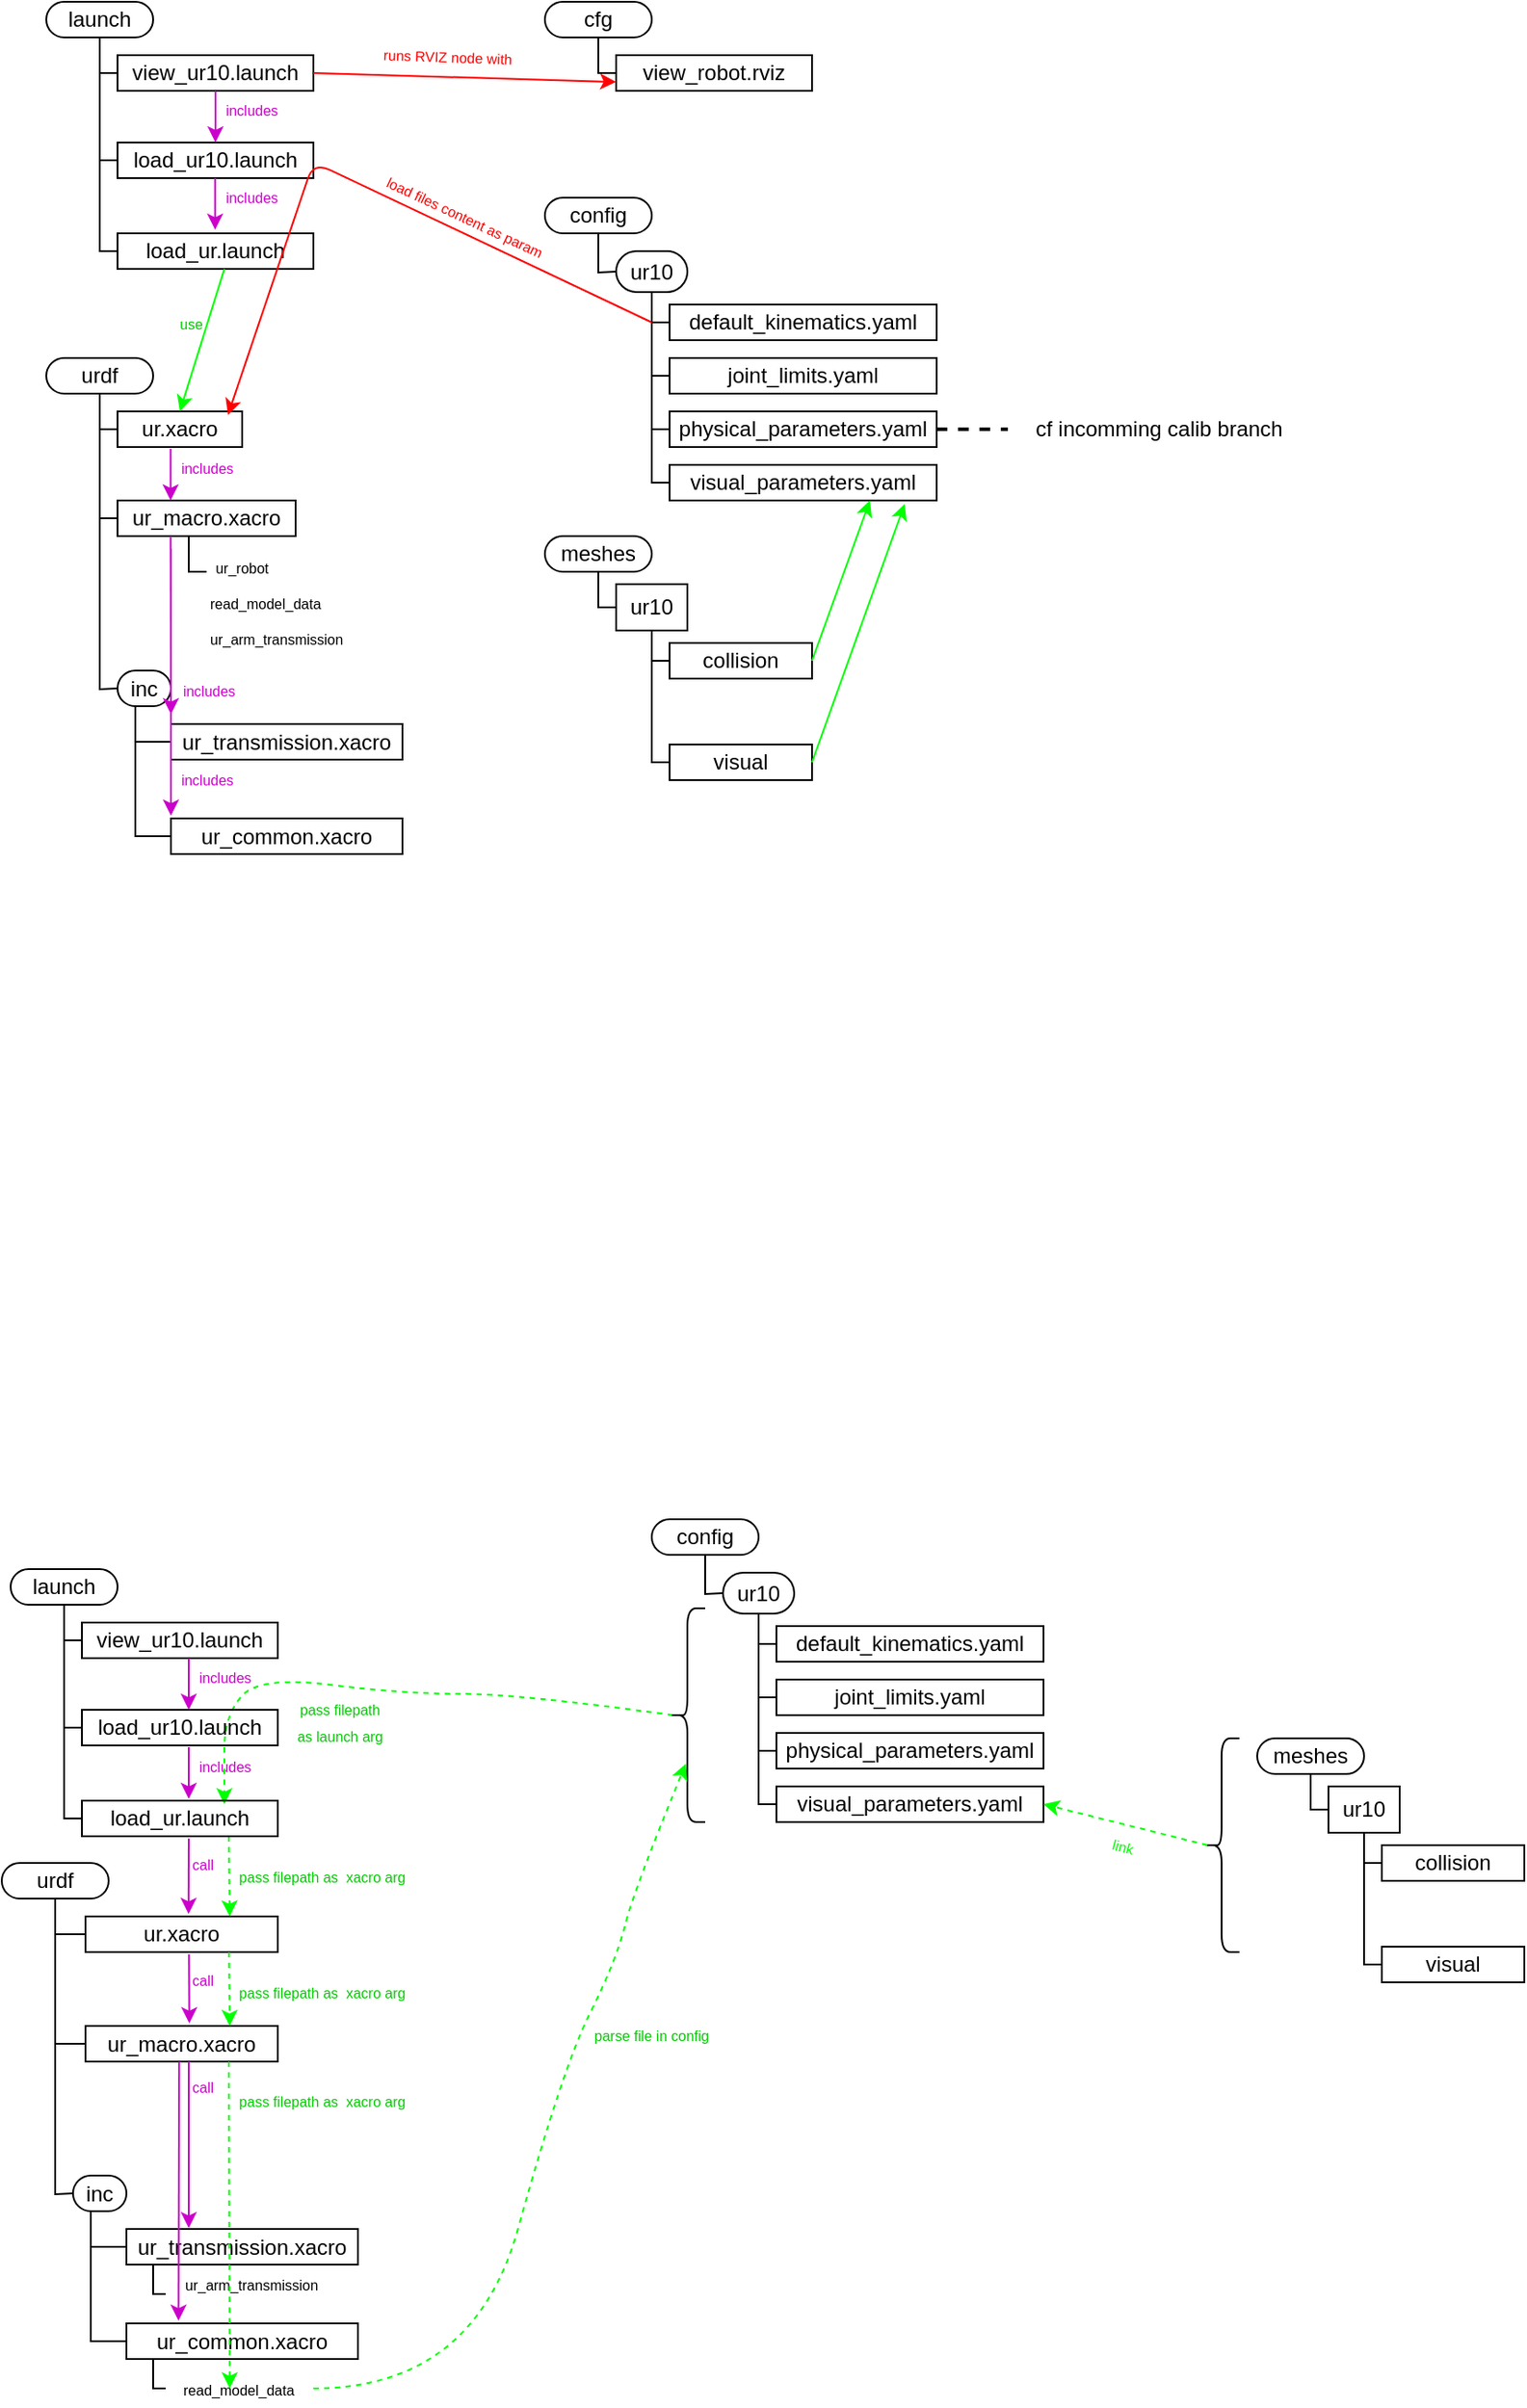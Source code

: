 <mxfile version="15.3.4" type="device"><diagram id="Rj4C_hhaCouUIhUVKbqt" name="Page-1"><mxGraphModel dx="1221" dy="676" grid="1" gridSize="10" guides="1" tooltips="1" connect="1" arrows="1" fold="1" page="1" pageScale="1" pageWidth="2339" pageHeight="3300" math="0" shadow="0"><root><mxCell id="0"/><mxCell id="1" parent="0"/><mxCell id="0vNUfeJFp_AYWHQ3usku-1" value="launch" style="rounded=1;whiteSpace=wrap;html=1;hachureGap=4;pointerEvents=0;shadow=0;arcSize=50;" vertex="1" parent="1"><mxGeometry x="60" y="100" width="60" height="20" as="geometry"/></mxCell><mxCell id="0vNUfeJFp_AYWHQ3usku-6" value="" style="endArrow=none;html=1;startSize=14;endSize=14;sourcePerimeterSpacing=8;targetPerimeterSpacing=8;exitX=0.5;exitY=1;exitDx=0;exitDy=0;entryX=0;entryY=0.5;entryDx=0;entryDy=0;rounded=0;endFill=0;" edge="1" parent="1" source="0vNUfeJFp_AYWHQ3usku-1" target="0vNUfeJFp_AYWHQ3usku-20"><mxGeometry relative="1" as="geometry"><mxPoint x="460" y="300" as="sourcePoint"/><mxPoint x="110" y="162" as="targetPoint"/><Array as="points"><mxPoint x="90" y="140"/></Array></mxGeometry></mxCell><mxCell id="0vNUfeJFp_AYWHQ3usku-12" value="urdf" style="rounded=1;whiteSpace=wrap;html=1;hachureGap=4;pointerEvents=0;arcSize=50;" vertex="1" parent="1"><mxGeometry x="60" y="300" width="60" height="20" as="geometry"/></mxCell><mxCell id="0vNUfeJFp_AYWHQ3usku-13" value="cfg" style="rounded=1;whiteSpace=wrap;html=1;hachureGap=4;pointerEvents=0;arcSize=50;" vertex="1" parent="1"><mxGeometry x="340" y="100" width="60" height="20" as="geometry"/></mxCell><mxCell id="0vNUfeJFp_AYWHQ3usku-14" value="" style="endArrow=none;html=1;startSize=14;endSize=14;sourcePerimeterSpacing=8;targetPerimeterSpacing=8;entryX=0;entryY=0.5;entryDx=0;entryDy=0;rounded=0;exitX=0.5;exitY=1;exitDx=0;exitDy=0;endFill=0;" edge="1" parent="1" source="0vNUfeJFp_AYWHQ3usku-13" target="0vNUfeJFp_AYWHQ3usku-25"><mxGeometry relative="1" as="geometry"><mxPoint x="370" y="150" as="sourcePoint"/><mxPoint x="400" y="185" as="targetPoint"/><Array as="points"><mxPoint x="370" y="140"/></Array></mxGeometry></mxCell><mxCell id="0vNUfeJFp_AYWHQ3usku-17" value="config" style="rounded=1;whiteSpace=wrap;html=1;hachureGap=4;pointerEvents=0;arcSize=50;" vertex="1" parent="1"><mxGeometry x="340" y="210" width="60" height="20" as="geometry"/></mxCell><mxCell id="0vNUfeJFp_AYWHQ3usku-20" value="&lt;div align=&quot;left&quot;&gt;view_ur10.launch&lt;/div&gt;" style="rounded=0;whiteSpace=wrap;html=1;hachureGap=4;pointerEvents=0;fillColor=none;" vertex="1" parent="1"><mxGeometry x="100" y="130" width="110" height="20" as="geometry"/></mxCell><mxCell id="0vNUfeJFp_AYWHQ3usku-21" value="&lt;div align=&quot;left&quot;&gt;load_ur10.launch&lt;/div&gt;" style="rounded=0;whiteSpace=wrap;html=1;hachureGap=4;pointerEvents=0;fillColor=none;" vertex="1" parent="1"><mxGeometry x="100" y="179" width="110" height="20" as="geometry"/></mxCell><mxCell id="0vNUfeJFp_AYWHQ3usku-22" value="&lt;div align=&quot;left&quot;&gt;load_ur.launch&lt;/div&gt;" style="rounded=0;whiteSpace=wrap;html=1;hachureGap=4;pointerEvents=0;fillColor=none;" vertex="1" parent="1"><mxGeometry x="100" y="230" width="110" height="20" as="geometry"/></mxCell><mxCell id="0vNUfeJFp_AYWHQ3usku-23" value="" style="endArrow=none;html=1;startSize=14;endSize=14;sourcePerimeterSpacing=8;targetPerimeterSpacing=8;entryX=0;entryY=0.5;entryDx=0;entryDy=0;rounded=0;endFill=0;" edge="1" parent="1" target="0vNUfeJFp_AYWHQ3usku-21"><mxGeometry relative="1" as="geometry"><mxPoint x="90" y="120" as="sourcePoint"/><mxPoint x="110" y="150" as="targetPoint"/><Array as="points"><mxPoint x="90" y="189"/></Array></mxGeometry></mxCell><mxCell id="0vNUfeJFp_AYWHQ3usku-24" value="" style="endArrow=none;html=1;startSize=14;endSize=14;sourcePerimeterSpacing=8;targetPerimeterSpacing=8;entryX=0;entryY=0.5;entryDx=0;entryDy=0;rounded=0;endFill=0;exitX=0.5;exitY=1;exitDx=0;exitDy=0;" edge="1" parent="1" source="0vNUfeJFp_AYWHQ3usku-1" target="0vNUfeJFp_AYWHQ3usku-22"><mxGeometry relative="1" as="geometry"><mxPoint x="100" y="130" as="sourcePoint"/><mxPoint x="110" y="180" as="targetPoint"/><Array as="points"><mxPoint x="90" y="240"/></Array></mxGeometry></mxCell><mxCell id="0vNUfeJFp_AYWHQ3usku-25" value="view_robot.rviz" style="rounded=0;whiteSpace=wrap;html=1;hachureGap=4;pointerEvents=0;fillColor=none;" vertex="1" parent="1"><mxGeometry x="380" y="130" width="110" height="20" as="geometry"/></mxCell><mxCell id="0vNUfeJFp_AYWHQ3usku-28" value="" style="endArrow=none;html=1;startSize=14;endSize=14;sourcePerimeterSpacing=8;targetPerimeterSpacing=8;entryX=0;entryY=0.5;entryDx=0;entryDy=0;rounded=0;exitX=0.5;exitY=1;exitDx=0;exitDy=0;endFill=0;" edge="1" parent="1" target="0vNUfeJFp_AYWHQ3usku-29"><mxGeometry relative="1" as="geometry"><mxPoint x="370" y="230" as="sourcePoint"/><mxPoint x="400" y="295" as="targetPoint"/><Array as="points"><mxPoint x="370" y="252"/></Array></mxGeometry></mxCell><mxCell id="0vNUfeJFp_AYWHQ3usku-29" value="ur10" style="rounded=1;whiteSpace=wrap;html=1;hachureGap=4;pointerEvents=0;fillColor=none;arcSize=50;" vertex="1" parent="1"><mxGeometry x="380" y="240" width="40" height="23" as="geometry"/></mxCell><mxCell id="0vNUfeJFp_AYWHQ3usku-31" value="" style="endArrow=none;html=1;startSize=14;endSize=14;sourcePerimeterSpacing=8;targetPerimeterSpacing=8;rounded=0;endFill=0;exitX=0.5;exitY=1;exitDx=0;exitDy=0;entryX=0;entryY=0.5;entryDx=0;entryDy=0;" edge="1" parent="1" source="0vNUfeJFp_AYWHQ3usku-29" target="0vNUfeJFp_AYWHQ3usku-35"><mxGeometry relative="1" as="geometry"><mxPoint x="400" y="260" as="sourcePoint"/><mxPoint x="390" y="370" as="targetPoint"/><Array as="points"><mxPoint x="400" y="340"/></Array></mxGeometry></mxCell><mxCell id="0vNUfeJFp_AYWHQ3usku-32" value="" style="endArrow=none;html=1;startSize=14;endSize=14;sourcePerimeterSpacing=8;targetPerimeterSpacing=8;rounded=0;endFill=0;exitX=0.5;exitY=1;exitDx=0;exitDy=0;entryX=0;entryY=0.5;entryDx=0;entryDy=0;" edge="1" parent="1" source="0vNUfeJFp_AYWHQ3usku-29" target="0vNUfeJFp_AYWHQ3usku-33"><mxGeometry relative="1" as="geometry"><mxPoint x="410" y="274.0" as="sourcePoint"/><mxPoint x="410" y="290" as="targetPoint"/><Array as="points"><mxPoint x="400" y="280"/></Array></mxGeometry></mxCell><mxCell id="0vNUfeJFp_AYWHQ3usku-33" value="default_kinematics.yaml" style="rounded=0;whiteSpace=wrap;html=1;hachureGap=4;pointerEvents=0;fillColor=none;" vertex="1" parent="1"><mxGeometry x="410" y="270" width="150" height="20" as="geometry"/></mxCell><mxCell id="0vNUfeJFp_AYWHQ3usku-34" value="joint_limits.yaml" style="rounded=0;whiteSpace=wrap;html=1;hachureGap=4;pointerEvents=0;fillColor=none;" vertex="1" parent="1"><mxGeometry x="410" y="300" width="150" height="20" as="geometry"/></mxCell><mxCell id="0vNUfeJFp_AYWHQ3usku-35" value="physical_parameters.yaml" style="rounded=0;whiteSpace=wrap;html=1;hachureGap=4;pointerEvents=0;fillColor=none;" vertex="1" parent="1"><mxGeometry x="410" y="330" width="150" height="20" as="geometry"/></mxCell><mxCell id="0vNUfeJFp_AYWHQ3usku-36" value="visual_parameters.yaml" style="rounded=0;whiteSpace=wrap;html=1;hachureGap=4;pointerEvents=0;fillColor=none;" vertex="1" parent="1"><mxGeometry x="410" y="360" width="150" height="20" as="geometry"/></mxCell><mxCell id="0vNUfeJFp_AYWHQ3usku-37" value="" style="endArrow=none;html=1;startSize=14;endSize=14;sourcePerimeterSpacing=8;targetPerimeterSpacing=8;entryX=0;entryY=0.5;entryDx=0;entryDy=0;rounded=0;endFill=0;" edge="1" parent="1" target="0vNUfeJFp_AYWHQ3usku-34"><mxGeometry relative="1" as="geometry"><mxPoint x="400" y="270" as="sourcePoint"/><mxPoint x="420" y="360.0" as="targetPoint"/><Array as="points"><mxPoint x="400" y="310"/></Array></mxGeometry></mxCell><mxCell id="0vNUfeJFp_AYWHQ3usku-39" value="" style="endArrow=none;html=1;startSize=14;endSize=14;sourcePerimeterSpacing=8;targetPerimeterSpacing=8;rounded=0;endFill=0;entryX=0;entryY=0.5;entryDx=0;entryDy=0;" edge="1" parent="1" target="0vNUfeJFp_AYWHQ3usku-36"><mxGeometry relative="1" as="geometry"><mxPoint x="400" y="270" as="sourcePoint"/><mxPoint x="620" y="420" as="targetPoint"/><Array as="points"><mxPoint x="400" y="370"/></Array></mxGeometry></mxCell><mxCell id="0vNUfeJFp_AYWHQ3usku-40" value="meshes" style="rounded=1;whiteSpace=wrap;html=1;hachureGap=4;pointerEvents=0;arcSize=50;" vertex="1" parent="1"><mxGeometry x="340" y="400" width="60" height="20" as="geometry"/></mxCell><mxCell id="0vNUfeJFp_AYWHQ3usku-47" value="" style="endArrow=none;html=1;startSize=14;endSize=14;sourcePerimeterSpacing=8;targetPerimeterSpacing=8;entryX=0;entryY=0.5;entryDx=0;entryDy=0;rounded=0;endFill=0;" edge="1" parent="1" target="0vNUfeJFp_AYWHQ3usku-48"><mxGeometry relative="1" as="geometry"><mxPoint x="370" y="420" as="sourcePoint"/><mxPoint x="400" y="485" as="targetPoint"/><Array as="points"><mxPoint x="370" y="440"/></Array></mxGeometry></mxCell><mxCell id="0vNUfeJFp_AYWHQ3usku-48" value="ur10" style="rounded=0;whiteSpace=wrap;html=1;hachureGap=4;pointerEvents=0;fillColor=none;" vertex="1" parent="1"><mxGeometry x="380" y="427" width="40" height="26" as="geometry"/></mxCell><mxCell id="0vNUfeJFp_AYWHQ3usku-49" value="" style="endArrow=none;html=1;startSize=14;endSize=14;sourcePerimeterSpacing=8;targetPerimeterSpacing=8;rounded=0;endFill=0;exitX=0.5;exitY=1;exitDx=0;exitDy=0;entryX=0;entryY=0.5;entryDx=0;entryDy=0;" edge="1" parent="1" target="0vNUfeJFp_AYWHQ3usku-50"><mxGeometry relative="1" as="geometry"><mxPoint x="400" y="453" as="sourcePoint"/><mxPoint x="410" y="480" as="targetPoint"/><Array as="points"><mxPoint x="400" y="470"/></Array></mxGeometry></mxCell><mxCell id="0vNUfeJFp_AYWHQ3usku-50" value="collision" style="rounded=0;whiteSpace=wrap;html=1;hachureGap=4;pointerEvents=0;fillColor=none;" vertex="1" parent="1"><mxGeometry x="410" y="460" width="80" height="20" as="geometry"/></mxCell><mxCell id="0vNUfeJFp_AYWHQ3usku-51" value="" style="endArrow=none;html=1;startSize=14;endSize=14;sourcePerimeterSpacing=8;targetPerimeterSpacing=8;rounded=0;endFill=0;exitX=0.5;exitY=1;exitDx=0;exitDy=0;entryX=0;entryY=0.5;entryDx=0;entryDy=0;" edge="1" parent="1" target="0vNUfeJFp_AYWHQ3usku-52" source="0vNUfeJFp_AYWHQ3usku-48"><mxGeometry relative="1" as="geometry"><mxPoint x="400" y="510" as="sourcePoint"/><mxPoint x="410" y="537" as="targetPoint"/><Array as="points"><mxPoint x="400" y="527"/></Array></mxGeometry></mxCell><mxCell id="0vNUfeJFp_AYWHQ3usku-52" value="visual" style="rounded=0;whiteSpace=wrap;html=1;hachureGap=4;pointerEvents=0;fillColor=none;" vertex="1" parent="1"><mxGeometry x="410" y="517" width="80" height="20" as="geometry"/></mxCell><mxCell id="0vNUfeJFp_AYWHQ3usku-54" value="" style="endArrow=none;html=1;startSize=14;endSize=14;sourcePerimeterSpacing=8;targetPerimeterSpacing=8;exitX=0.5;exitY=1;exitDx=0;exitDy=0;entryX=0;entryY=0.5;entryDx=0;entryDy=0;rounded=0;endFill=0;" edge="1" parent="1" target="0vNUfeJFp_AYWHQ3usku-55"><mxGeometry relative="1" as="geometry"><mxPoint x="90" y="320" as="sourcePoint"/><mxPoint x="110" y="362" as="targetPoint"/><Array as="points"><mxPoint x="90" y="340"/></Array></mxGeometry></mxCell><mxCell id="0vNUfeJFp_AYWHQ3usku-55" value="ur.xacro" style="rounded=0;whiteSpace=wrap;html=1;hachureGap=4;pointerEvents=0;fillColor=none;" vertex="1" parent="1"><mxGeometry x="100" y="330" width="70" height="20" as="geometry"/></mxCell><mxCell id="0vNUfeJFp_AYWHQ3usku-56" value="" style="endArrow=none;html=1;startSize=14;endSize=14;sourcePerimeterSpacing=8;targetPerimeterSpacing=8;entryX=0;entryY=0.5;entryDx=0;entryDy=0;rounded=0;endFill=0;" edge="1" parent="1" target="0vNUfeJFp_AYWHQ3usku-57"><mxGeometry relative="1" as="geometry"><mxPoint x="90" y="320" as="sourcePoint"/><mxPoint x="110" y="402" as="targetPoint"/><Array as="points"><mxPoint x="90" y="390"/></Array></mxGeometry></mxCell><mxCell id="0vNUfeJFp_AYWHQ3usku-57" value="ur_macro.xacro" style="rounded=0;whiteSpace=wrap;html=1;hachureGap=4;pointerEvents=0;fillColor=none;" vertex="1" parent="1"><mxGeometry x="100" y="380" width="100" height="20" as="geometry"/></mxCell><mxCell id="0vNUfeJFp_AYWHQ3usku-58" value="" style="endArrow=none;html=1;startSize=14;endSize=14;sourcePerimeterSpacing=8;targetPerimeterSpacing=8;entryX=0;entryY=0.5;entryDx=0;entryDy=0;rounded=0;endFill=0;" edge="1" parent="1" target="0vNUfeJFp_AYWHQ3usku-59"><mxGeometry relative="1" as="geometry"><mxPoint x="90" y="320" as="sourcePoint"/><mxPoint x="100" y="420" as="targetPoint"/><Array as="points"><mxPoint x="90" y="410"/><mxPoint x="90" y="486"/></Array></mxGeometry></mxCell><mxCell id="0vNUfeJFp_AYWHQ3usku-59" value="inc" style="rounded=1;whiteSpace=wrap;html=1;hachureGap=4;pointerEvents=0;fillColor=none;arcSize=50;" vertex="1" parent="1"><mxGeometry x="100" y="475.5" width="30" height="20" as="geometry"/></mxCell><mxCell id="0vNUfeJFp_AYWHQ3usku-62" value="ur_transmission.xacro" style="rounded=0;whiteSpace=wrap;html=1;hachureGap=4;pointerEvents=0;fillColor=none;" vertex="1" parent="1"><mxGeometry x="130" y="505.5" width="130" height="20" as="geometry"/></mxCell><mxCell id="0vNUfeJFp_AYWHQ3usku-63" value="ur_common.xacro" style="rounded=0;whiteSpace=wrap;html=1;hachureGap=4;pointerEvents=0;fillColor=none;" vertex="1" parent="1"><mxGeometry x="130" y="558.5" width="130" height="20" as="geometry"/></mxCell><mxCell id="0vNUfeJFp_AYWHQ3usku-64" value="" style="endArrow=none;html=1;startSize=14;endSize=14;sourcePerimeterSpacing=8;targetPerimeterSpacing=8;entryX=0;entryY=0.5;entryDx=0;entryDy=0;rounded=0;endFill=0;" edge="1" parent="1" target="0vNUfeJFp_AYWHQ3usku-63"><mxGeometry relative="1" as="geometry"><mxPoint x="110" y="495.5" as="sourcePoint"/><mxPoint x="120" y="595.5" as="targetPoint"/><Array as="points"><mxPoint x="110" y="568.5"/></Array></mxGeometry></mxCell><mxCell id="0vNUfeJFp_AYWHQ3usku-65" value="" style="endArrow=none;html=1;startSize=14;endSize=14;sourcePerimeterSpacing=8;targetPerimeterSpacing=8;entryX=0;entryY=0.5;entryDx=0;entryDy=0;rounded=0;endFill=0;" edge="1" parent="1" target="0vNUfeJFp_AYWHQ3usku-62"><mxGeometry relative="1" as="geometry"><mxPoint x="110" y="495.5" as="sourcePoint"/><mxPoint x="140" y="552.5" as="targetPoint"/><Array as="points"><mxPoint x="110" y="515.5"/></Array></mxGeometry></mxCell><mxCell id="0vNUfeJFp_AYWHQ3usku-74" value="" style="endArrow=classic;html=1;startSize=12;endSize=6;sourcePerimeterSpacing=8;targetPerimeterSpacing=8;exitX=0.5;exitY=1;exitDx=0;exitDy=0;entryX=0.5;entryY=0;entryDx=0;entryDy=0;fillColor=#ffe6cc;strokeColor=#CC00CC;" edge="1" parent="1" source="0vNUfeJFp_AYWHQ3usku-20" target="0vNUfeJFp_AYWHQ3usku-21"><mxGeometry width="50" height="50" relative="1" as="geometry"><mxPoint x="220" y="350" as="sourcePoint"/><mxPoint x="270" y="300" as="targetPoint"/></mxGeometry></mxCell><mxCell id="0vNUfeJFp_AYWHQ3usku-75" value="&lt;font style=&quot;font-size: 8px&quot; color=&quot;#CC00CC&quot;&gt;includes&lt;/font&gt;" style="text;html=1;align=center;verticalAlign=middle;resizable=0;points=[];autosize=1;strokeColor=none;fillColor=none;" vertex="1" parent="1"><mxGeometry x="150" y="150" width="50" height="20" as="geometry"/></mxCell><mxCell id="0vNUfeJFp_AYWHQ3usku-76" value="&lt;font style=&quot;font-size: 8px&quot; color=&quot;#CC00CC&quot;&gt;includes&lt;/font&gt;" style="text;html=1;align=center;verticalAlign=middle;resizable=0;points=[];autosize=1;strokeColor=none;fillColor=none;" vertex="1" parent="1"><mxGeometry x="150" y="199" width="50" height="20" as="geometry"/></mxCell><mxCell id="0vNUfeJFp_AYWHQ3usku-77" value="" style="endArrow=classic;html=1;startSize=12;endSize=6;sourcePerimeterSpacing=8;targetPerimeterSpacing=8;exitX=0.5;exitY=1;exitDx=0;exitDy=0;entryX=0.5;entryY=0;entryDx=0;entryDy=0;fillColor=#ffe6cc;strokeColor=#CC00CC;" edge="1" parent="1"><mxGeometry width="50" height="50" relative="1" as="geometry"><mxPoint x="154.8" y="199" as="sourcePoint"/><mxPoint x="154.8" y="228" as="targetPoint"/></mxGeometry></mxCell><mxCell id="0vNUfeJFp_AYWHQ3usku-79" value="" style="endArrow=classic;html=1;startSize=12;endSize=6;sourcePerimeterSpacing=8;targetPerimeterSpacing=8;strokeColor=#FF0000;exitX=1;exitY=0.5;exitDx=0;exitDy=0;entryX=0;entryY=0.75;entryDx=0;entryDy=0;" edge="1" parent="1" source="0vNUfeJFp_AYWHQ3usku-20" target="0vNUfeJFp_AYWHQ3usku-25"><mxGeometry width="50" height="50" relative="1" as="geometry"><mxPoint x="250" y="180" as="sourcePoint"/><mxPoint x="300" y="130" as="targetPoint"/></mxGeometry></mxCell><mxCell id="0vNUfeJFp_AYWHQ3usku-80" value="&lt;font style=&quot;font-size: 8px&quot; color=&quot;#FF0000&quot;&gt;runs RVIZ node with&lt;/font&gt;" style="text;html=1;align=center;verticalAlign=middle;resizable=0;points=[];autosize=1;strokeColor=none;fillColor=none;rotation=2;" vertex="1" parent="1"><mxGeometry x="240" y="120" width="90" height="20" as="geometry"/></mxCell><mxCell id="0vNUfeJFp_AYWHQ3usku-81" value="" style="endArrow=classic;html=1;startSize=12;endSize=6;sourcePerimeterSpacing=8;targetPerimeterSpacing=8;strokeColor=#FF0000;entryX=0.886;entryY=0.1;entryDx=0;entryDy=0;entryPerimeter=0;" edge="1" parent="1" target="0vNUfeJFp_AYWHQ3usku-55"><mxGeometry width="50" height="50" relative="1" as="geometry"><mxPoint x="400" y="280" as="sourcePoint"/><mxPoint x="170" y="420" as="targetPoint"/><Array as="points"><mxPoint x="210" y="190"/></Array></mxGeometry></mxCell><mxCell id="0vNUfeJFp_AYWHQ3usku-82" value="&lt;font style=&quot;font-size: 8px&quot; color=&quot;#FF0000&quot;&gt;load files content as param&lt;/font&gt;" style="text;html=1;align=center;verticalAlign=middle;resizable=0;points=[];autosize=1;strokeColor=none;fillColor=none;rotation=25;" vertex="1" parent="1"><mxGeometry x="235" y="210" width="120" height="20" as="geometry"/></mxCell><mxCell id="0vNUfeJFp_AYWHQ3usku-85" value="" style="endArrow=classic;html=1;startSize=12;endSize=6;sourcePerimeterSpacing=8;targetPerimeterSpacing=8;strokeColor=#00FF00;entryX=0.5;entryY=0;entryDx=0;entryDy=0;" edge="1" parent="1" target="0vNUfeJFp_AYWHQ3usku-55"><mxGeometry width="50" height="50" relative="1" as="geometry"><mxPoint x="160" y="250" as="sourcePoint"/><mxPoint x="310" y="250" as="targetPoint"/></mxGeometry></mxCell><mxCell id="0vNUfeJFp_AYWHQ3usku-86" value="&lt;font style=&quot;font-size: 8px&quot; color=&quot;#00CC00&quot;&gt;use&lt;/font&gt;" style="text;html=1;align=center;verticalAlign=middle;resizable=0;points=[];autosize=1;strokeColor=none;fillColor=none;rotation=0;" vertex="1" parent="1"><mxGeometry x="126" y="270" width="30" height="20" as="geometry"/></mxCell><mxCell id="0vNUfeJFp_AYWHQ3usku-87" value="&lt;font style=&quot;font-size: 8px&quot; color=&quot;#CC00CC&quot;&gt;includes&lt;/font&gt;" style="text;html=1;align=center;verticalAlign=middle;resizable=0;points=[];autosize=1;strokeColor=none;fillColor=none;" vertex="1" parent="1"><mxGeometry x="125" y="351" width="50" height="20" as="geometry"/></mxCell><mxCell id="0vNUfeJFp_AYWHQ3usku-88" value="" style="endArrow=classic;html=1;startSize=12;endSize=6;sourcePerimeterSpacing=8;targetPerimeterSpacing=8;exitX=0.5;exitY=1;exitDx=0;exitDy=0;entryX=0.5;entryY=0;entryDx=0;entryDy=0;fillColor=#ffe6cc;strokeColor=#CC00CC;" edge="1" parent="1"><mxGeometry width="50" height="50" relative="1" as="geometry"><mxPoint x="129.8" y="351" as="sourcePoint"/><mxPoint x="129.8" y="380" as="targetPoint"/></mxGeometry></mxCell><mxCell id="0vNUfeJFp_AYWHQ3usku-95" value="" style="endArrow=none;html=1;startSize=14;endSize=14;sourcePerimeterSpacing=8;targetPerimeterSpacing=8;rounded=0;endFill=0;" edge="1" parent="1"><mxGeometry relative="1" as="geometry"><mxPoint x="140" y="400" as="sourcePoint"/><mxPoint x="150" y="420" as="targetPoint"/><Array as="points"><mxPoint x="140" y="420"/></Array></mxGeometry></mxCell><mxCell id="0vNUfeJFp_AYWHQ3usku-96" value="&lt;font style=&quot;font-size: 8px&quot;&gt;ur_robot&lt;/font&gt;" style="text;html=1;strokeColor=none;fillColor=none;align=center;verticalAlign=middle;whiteSpace=wrap;rounded=0;shadow=0;hachureGap=4;pointerEvents=0;" vertex="1" parent="1"><mxGeometry x="150" y="410" width="40" height="14" as="geometry"/></mxCell><mxCell id="0vNUfeJFp_AYWHQ3usku-97" value="&lt;div align=&quot;left&quot;&gt;&lt;font style=&quot;font-size: 8px&quot;&gt;read_model_data&lt;/font&gt;&lt;/div&gt;" style="text;html=1;strokeColor=none;fillColor=none;align=left;verticalAlign=middle;whiteSpace=wrap;rounded=0;shadow=0;hachureGap=4;pointerEvents=0;" vertex="1" parent="1"><mxGeometry x="150" y="427" width="40" height="20" as="geometry"/></mxCell><mxCell id="0vNUfeJFp_AYWHQ3usku-99" value="&lt;div align=&quot;left&quot;&gt;&lt;font style=&quot;font-size: 8px&quot;&gt;ur_arm_transmission&lt;/font&gt;&lt;/div&gt;" style="text;html=1;strokeColor=none;fillColor=none;align=left;verticalAlign=middle;whiteSpace=wrap;rounded=0;shadow=0;hachureGap=4;pointerEvents=0;" vertex="1" parent="1"><mxGeometry x="150" y="447" width="40" height="20" as="geometry"/></mxCell><mxCell id="0vNUfeJFp_AYWHQ3usku-101" value="" style="endArrow=classic;html=1;startSize=12;endSize=6;sourcePerimeterSpacing=8;targetPerimeterSpacing=8;strokeColor=#00FF00;entryX=0.75;entryY=1;entryDx=0;entryDy=0;exitX=1;exitY=0.5;exitDx=0;exitDy=0;" edge="1" parent="1" source="0vNUfeJFp_AYWHQ3usku-50" target="0vNUfeJFp_AYWHQ3usku-36"><mxGeometry width="50" height="50" relative="1" as="geometry"><mxPoint x="230" y="350" as="sourcePoint"/><mxPoint x="280" y="300" as="targetPoint"/></mxGeometry></mxCell><mxCell id="0vNUfeJFp_AYWHQ3usku-102" value="" style="endArrow=classic;html=1;startSize=12;endSize=6;sourcePerimeterSpacing=8;targetPerimeterSpacing=8;strokeColor=#00FF00;entryX=0.88;entryY=1.1;entryDx=0;entryDy=0;exitX=1;exitY=0.5;exitDx=0;exitDy=0;entryPerimeter=0;" edge="1" parent="1" source="0vNUfeJFp_AYWHQ3usku-52" target="0vNUfeJFp_AYWHQ3usku-36"><mxGeometry width="50" height="50" relative="1" as="geometry"><mxPoint x="467.04" y="468" as="sourcePoint"/><mxPoint x="495" y="390" as="targetPoint"/></mxGeometry></mxCell><mxCell id="0vNUfeJFp_AYWHQ3usku-103" value="&lt;font style=&quot;font-size: 8px&quot; color=&quot;#CC00CC&quot;&gt;includes&lt;/font&gt;" style="text;html=1;align=center;verticalAlign=middle;resizable=0;points=[];autosize=1;strokeColor=none;fillColor=none;" vertex="1" parent="1"><mxGeometry x="126" y="475.5" width="50" height="20" as="geometry"/></mxCell><mxCell id="0vNUfeJFp_AYWHQ3usku-104" value="" style="endArrow=classic;html=1;startSize=12;endSize=6;sourcePerimeterSpacing=8;targetPerimeterSpacing=8;exitX=0.5;exitY=1;exitDx=0;exitDy=0;fillColor=#ffe6cc;strokeColor=#CC00CC;" edge="1" parent="1"><mxGeometry width="50" height="50" relative="1" as="geometry"><mxPoint x="129.8" y="400" as="sourcePoint"/><mxPoint x="130" y="500" as="targetPoint"/></mxGeometry></mxCell><mxCell id="0vNUfeJFp_AYWHQ3usku-105" value="" style="endArrow=classic;html=1;startSize=12;endSize=6;sourcePerimeterSpacing=8;targetPerimeterSpacing=8;exitX=0.5;exitY=1;exitDx=0;exitDy=0;fillColor=#ffe6cc;strokeColor=#CC00CC;" edge="1" parent="1"><mxGeometry width="50" height="50" relative="1" as="geometry"><mxPoint x="130.0" y="407" as="sourcePoint"/><mxPoint x="130" y="557" as="targetPoint"/></mxGeometry></mxCell><mxCell id="0vNUfeJFp_AYWHQ3usku-110" value="&lt;font style=&quot;font-size: 8px&quot; color=&quot;#CC00CC&quot;&gt;includes&lt;/font&gt;" style="text;html=1;align=center;verticalAlign=middle;resizable=0;points=[];autosize=1;strokeColor=none;fillColor=none;" vertex="1" parent="1"><mxGeometry x="125" y="525.5" width="50" height="20" as="geometry"/></mxCell><mxCell id="0vNUfeJFp_AYWHQ3usku-111" value="" style="endArrow=none;dashed=1;html=1;strokeWidth=2;startSize=12;endSize=6;sourcePerimeterSpacing=8;targetPerimeterSpacing=8;exitX=1;exitY=0.5;exitDx=0;exitDy=0;entryX=0;entryY=0.5;entryDx=0;entryDy=0;" edge="1" parent="1" source="0vNUfeJFp_AYWHQ3usku-35" target="0vNUfeJFp_AYWHQ3usku-112"><mxGeometry width="50" height="50" relative="1" as="geometry"><mxPoint x="690" y="300" as="sourcePoint"/><mxPoint x="620" y="370" as="targetPoint"/></mxGeometry></mxCell><mxCell id="0vNUfeJFp_AYWHQ3usku-112" value="cf incomming calib branch" style="text;html=1;strokeColor=none;fillColor=none;align=center;verticalAlign=middle;whiteSpace=wrap;rounded=0;shadow=0;hachureGap=4;pointerEvents=0;" vertex="1" parent="1"><mxGeometry x="600" y="330" width="170" height="20" as="geometry"/></mxCell><mxCell id="0vNUfeJFp_AYWHQ3usku-123" value="" style="group" vertex="1" connectable="0" parent="1"><mxGeometry x="135" y="1080" width="50" height="29" as="geometry"/></mxCell><mxCell id="0vNUfeJFp_AYWHQ3usku-119" value="" style="endArrow=classic;html=1;startSize=12;endSize=6;sourcePerimeterSpacing=8;targetPerimeterSpacing=8;exitX=0.5;exitY=1;exitDx=0;exitDy=0;entryX=0.5;entryY=0;entryDx=0;entryDy=0;fillColor=#ffe6cc;strokeColor=#CC00CC;" edge="1" parent="0vNUfeJFp_AYWHQ3usku-123"><mxGeometry width="50" height="50" relative="1" as="geometry"><mxPoint x="5" as="sourcePoint"/><mxPoint x="5" y="29" as="targetPoint"/></mxGeometry></mxCell><mxCell id="0vNUfeJFp_AYWHQ3usku-120" value="&lt;font style=&quot;font-size: 8px&quot; color=&quot;#CC00CC&quot;&gt;includes&lt;/font&gt;" style="text;html=1;align=center;verticalAlign=middle;resizable=0;points=[];autosize=1;strokeColor=none;fillColor=none;" vertex="1" parent="0vNUfeJFp_AYWHQ3usku-123"><mxGeometry width="50" height="20" as="geometry"/></mxCell><mxCell id="0vNUfeJFp_AYWHQ3usku-131" value="config" style="rounded=1;whiteSpace=wrap;html=1;hachureGap=4;pointerEvents=0;arcSize=50;" vertex="1" parent="1"><mxGeometry x="400" y="952" width="60" height="20" as="geometry"/></mxCell><mxCell id="0vNUfeJFp_AYWHQ3usku-132" value="" style="endArrow=none;html=1;startSize=14;endSize=14;sourcePerimeterSpacing=8;targetPerimeterSpacing=8;entryX=0;entryY=0.5;entryDx=0;entryDy=0;rounded=0;exitX=0.5;exitY=1;exitDx=0;exitDy=0;endFill=0;" edge="1" parent="1" target="0vNUfeJFp_AYWHQ3usku-133"><mxGeometry relative="1" as="geometry"><mxPoint x="430" y="972" as="sourcePoint"/><mxPoint x="460" y="1037" as="targetPoint"/><Array as="points"><mxPoint x="430" y="994"/></Array></mxGeometry></mxCell><mxCell id="0vNUfeJFp_AYWHQ3usku-133" value="ur10" style="rounded=1;whiteSpace=wrap;html=1;hachureGap=4;pointerEvents=0;fillColor=none;arcSize=50;" vertex="1" parent="1"><mxGeometry x="440" y="982" width="40" height="23" as="geometry"/></mxCell><mxCell id="0vNUfeJFp_AYWHQ3usku-134" value="" style="endArrow=none;html=1;startSize=14;endSize=14;sourcePerimeterSpacing=8;targetPerimeterSpacing=8;rounded=0;endFill=0;exitX=0.5;exitY=1;exitDx=0;exitDy=0;entryX=0;entryY=0.5;entryDx=0;entryDy=0;" edge="1" parent="1" source="0vNUfeJFp_AYWHQ3usku-133" target="0vNUfeJFp_AYWHQ3usku-138"><mxGeometry relative="1" as="geometry"><mxPoint x="460" y="1002" as="sourcePoint"/><mxPoint x="450" y="1112" as="targetPoint"/><Array as="points"><mxPoint x="460" y="1082"/></Array></mxGeometry></mxCell><mxCell id="0vNUfeJFp_AYWHQ3usku-135" value="" style="endArrow=none;html=1;startSize=14;endSize=14;sourcePerimeterSpacing=8;targetPerimeterSpacing=8;rounded=0;endFill=0;exitX=0.5;exitY=1;exitDx=0;exitDy=0;entryX=0;entryY=0.5;entryDx=0;entryDy=0;" edge="1" parent="1" source="0vNUfeJFp_AYWHQ3usku-133" target="0vNUfeJFp_AYWHQ3usku-136"><mxGeometry relative="1" as="geometry"><mxPoint x="470" y="1016.0" as="sourcePoint"/><mxPoint x="470" y="1032" as="targetPoint"/><Array as="points"><mxPoint x="460" y="1022"/></Array></mxGeometry></mxCell><mxCell id="0vNUfeJFp_AYWHQ3usku-136" value="default_kinematics.yaml" style="rounded=0;whiteSpace=wrap;html=1;hachureGap=4;pointerEvents=0;fillColor=none;" vertex="1" parent="1"><mxGeometry x="470" y="1012" width="150" height="20" as="geometry"/></mxCell><mxCell id="0vNUfeJFp_AYWHQ3usku-137" value="joint_limits.yaml" style="rounded=0;whiteSpace=wrap;html=1;hachureGap=4;pointerEvents=0;fillColor=none;" vertex="1" parent="1"><mxGeometry x="470" y="1042" width="150" height="20" as="geometry"/></mxCell><mxCell id="0vNUfeJFp_AYWHQ3usku-138" value="physical_parameters.yaml" style="rounded=0;whiteSpace=wrap;html=1;hachureGap=4;pointerEvents=0;fillColor=none;" vertex="1" parent="1"><mxGeometry x="470" y="1072" width="150" height="20" as="geometry"/></mxCell><mxCell id="0vNUfeJFp_AYWHQ3usku-139" value="visual_parameters.yaml" style="rounded=0;whiteSpace=wrap;html=1;hachureGap=4;pointerEvents=0;fillColor=none;" vertex="1" parent="1"><mxGeometry x="470" y="1102" width="150" height="20" as="geometry"/></mxCell><mxCell id="0vNUfeJFp_AYWHQ3usku-140" value="" style="endArrow=none;html=1;startSize=14;endSize=14;sourcePerimeterSpacing=8;targetPerimeterSpacing=8;entryX=0;entryY=0.5;entryDx=0;entryDy=0;rounded=0;endFill=0;" edge="1" parent="1" target="0vNUfeJFp_AYWHQ3usku-137"><mxGeometry relative="1" as="geometry"><mxPoint x="460" y="1012" as="sourcePoint"/><mxPoint x="480" y="1102" as="targetPoint"/><Array as="points"><mxPoint x="460" y="1052"/></Array></mxGeometry></mxCell><mxCell id="0vNUfeJFp_AYWHQ3usku-141" value="" style="endArrow=none;html=1;startSize=14;endSize=14;sourcePerimeterSpacing=8;targetPerimeterSpacing=8;rounded=0;endFill=0;entryX=0;entryY=0.5;entryDx=0;entryDy=0;" edge="1" parent="1" target="0vNUfeJFp_AYWHQ3usku-139"><mxGeometry relative="1" as="geometry"><mxPoint x="460" y="1012" as="sourcePoint"/><mxPoint x="680" y="1162" as="targetPoint"/><Array as="points"><mxPoint x="460" y="1112"/></Array></mxGeometry></mxCell><mxCell id="0vNUfeJFp_AYWHQ3usku-153" value="" style="curved=1;endArrow=classic;html=1;dashed=1;startSize=12;endSize=6;sourcePerimeterSpacing=8;targetPerimeterSpacing=8;strokeColor=#00FF00;exitX=0.1;exitY=0.5;exitDx=0;exitDy=0;exitPerimeter=0;" edge="1" parent="1" source="0vNUfeJFp_AYWHQ3usku-155"><mxGeometry width="50" height="50" relative="1" as="geometry"><mxPoint x="270" y="940" as="sourcePoint"/><mxPoint x="160" y="1112" as="targetPoint"/><Array as="points"><mxPoint x="325" y="1050"/><mxPoint x="260" y="1050"/><mxPoint x="180" y="1040"/><mxPoint x="160" y="1062"/><mxPoint x="160" y="1100"/></Array></mxGeometry></mxCell><mxCell id="0vNUfeJFp_AYWHQ3usku-155" value="" style="shape=curlyBracket;whiteSpace=wrap;html=1;rounded=1;flipH=1;hachureGap=4;pointerEvents=0;shadow=0;fillColor=none;rotation=-180;" vertex="1" parent="1"><mxGeometry x="410" y="1002" width="20" height="120" as="geometry"/></mxCell><mxCell id="0vNUfeJFp_AYWHQ3usku-157" value="&lt;font style=&quot;font-size: 8px&quot; color=&quot;#00CC00&quot;&gt;pass filepath &lt;br&gt;as launch arg&lt;/font&gt;" style="text;html=1;strokeColor=none;fillColor=none;align=center;verticalAlign=middle;whiteSpace=wrap;rounded=0;shadow=0;hachureGap=4;pointerEvents=0;" vertex="1" parent="1"><mxGeometry x="180" y="1055" width="90" height="20" as="geometry"/></mxCell><mxCell id="0vNUfeJFp_AYWHQ3usku-163" value="&lt;font style=&quot;font-size: 8px&quot; color=&quot;#00CC00&quot;&gt;pass filepath as&amp;nbsp; xacro arg&lt;br&gt;&lt;/font&gt;" style="text;html=1;strokeColor=none;fillColor=none;align=center;verticalAlign=middle;whiteSpace=wrap;rounded=0;shadow=0;hachureGap=4;pointerEvents=0;" vertex="1" parent="1"><mxGeometry x="150" y="1145" width="130" height="13" as="geometry"/></mxCell><mxCell id="0vNUfeJFp_AYWHQ3usku-164" value="" style="endArrow=classic;html=1;dashed=1;startSize=12;endSize=6;sourcePerimeterSpacing=8;targetPerimeterSpacing=8;strokeColor=#00FF00;entryX=0.75;entryY=0;entryDx=0;entryDy=0;exitX=0.75;exitY=1;exitDx=0;exitDy=0;" edge="1" parent="1" source="0vNUfeJFp_AYWHQ3usku-209" target="0vNUfeJFp_AYWHQ3usku-217"><mxGeometry width="50" height="50" relative="1" as="geometry"><mxPoint x="200" y="1133.33" as="sourcePoint"/><mxPoint x="231.1" y="1176.67" as="targetPoint"/></mxGeometry></mxCell><mxCell id="0vNUfeJFp_AYWHQ3usku-166" value="" style="endArrow=classic;html=1;startSize=12;endSize=6;sourcePerimeterSpacing=8;targetPerimeterSpacing=8;exitX=0.5;exitY=1;exitDx=0;exitDy=0;fillColor=#ffe6cc;strokeColor=#CC00CC;entryX=0.536;entryY=-0.069;entryDx=0;entryDy=0;entryPerimeter=0;" edge="1" parent="1" target="0vNUfeJFp_AYWHQ3usku-217"><mxGeometry width="50" height="50" relative="1" as="geometry"><mxPoint x="140.0" y="1131.28" as="sourcePoint"/><mxPoint x="140" y="1170" as="targetPoint"/></mxGeometry></mxCell><mxCell id="0vNUfeJFp_AYWHQ3usku-167" value="&lt;div align=&quot;left&quot;&gt;&lt;font style=&quot;font-size: 8px&quot; color=&quot;#CC00CC&quot;&gt;call&lt;/font&gt;&lt;/div&gt;" style="text;html=1;align=left;verticalAlign=middle;resizable=0;points=[];autosize=1;strokeColor=none;fillColor=none;" vertex="1" parent="1"><mxGeometry x="140" y="1135" width="30" height="20" as="geometry"/></mxCell><mxCell id="0vNUfeJFp_AYWHQ3usku-186" value="&lt;font style=&quot;font-size: 8px&quot; color=&quot;#00CC00&quot;&gt;parse file in config &lt;br&gt;&lt;/font&gt;" style="text;html=1;strokeColor=none;fillColor=none;align=center;verticalAlign=middle;whiteSpace=wrap;rounded=0;shadow=0;hachureGap=4;pointerEvents=0;" vertex="1" parent="1"><mxGeometry x="335" y="1234" width="130" height="13" as="geometry"/></mxCell><mxCell id="0vNUfeJFp_AYWHQ3usku-195" value="meshes" style="rounded=1;whiteSpace=wrap;html=1;hachureGap=4;pointerEvents=0;arcSize=50;" vertex="1" parent="1"><mxGeometry x="740" y="1075" width="60" height="20" as="geometry"/></mxCell><mxCell id="0vNUfeJFp_AYWHQ3usku-196" value="" style="endArrow=none;html=1;startSize=14;endSize=14;sourcePerimeterSpacing=8;targetPerimeterSpacing=8;entryX=0;entryY=0.5;entryDx=0;entryDy=0;rounded=0;endFill=0;" edge="1" parent="1" target="0vNUfeJFp_AYWHQ3usku-197"><mxGeometry relative="1" as="geometry"><mxPoint x="770" y="1095" as="sourcePoint"/><mxPoint x="800" y="1160" as="targetPoint"/><Array as="points"><mxPoint x="770" y="1115"/></Array></mxGeometry></mxCell><mxCell id="0vNUfeJFp_AYWHQ3usku-197" value="ur10" style="rounded=0;whiteSpace=wrap;html=1;hachureGap=4;pointerEvents=0;fillColor=none;" vertex="1" parent="1"><mxGeometry x="780" y="1102" width="40" height="26" as="geometry"/></mxCell><mxCell id="0vNUfeJFp_AYWHQ3usku-198" value="" style="endArrow=none;html=1;startSize=14;endSize=14;sourcePerimeterSpacing=8;targetPerimeterSpacing=8;rounded=0;endFill=0;exitX=0.5;exitY=1;exitDx=0;exitDy=0;entryX=0;entryY=0.5;entryDx=0;entryDy=0;" edge="1" parent="1" target="0vNUfeJFp_AYWHQ3usku-199"><mxGeometry relative="1" as="geometry"><mxPoint x="800" y="1128" as="sourcePoint"/><mxPoint x="810" y="1155" as="targetPoint"/><Array as="points"><mxPoint x="800" y="1145"/></Array></mxGeometry></mxCell><mxCell id="0vNUfeJFp_AYWHQ3usku-199" value="collision" style="rounded=0;whiteSpace=wrap;html=1;hachureGap=4;pointerEvents=0;fillColor=none;" vertex="1" parent="1"><mxGeometry x="810" y="1135" width="80" height="20" as="geometry"/></mxCell><mxCell id="0vNUfeJFp_AYWHQ3usku-200" value="" style="endArrow=none;html=1;startSize=14;endSize=14;sourcePerimeterSpacing=8;targetPerimeterSpacing=8;rounded=0;endFill=0;exitX=0.5;exitY=1;exitDx=0;exitDy=0;entryX=0;entryY=0.5;entryDx=0;entryDy=0;" edge="1" parent="1" source="0vNUfeJFp_AYWHQ3usku-197" target="0vNUfeJFp_AYWHQ3usku-201"><mxGeometry relative="1" as="geometry"><mxPoint x="800" y="1185" as="sourcePoint"/><mxPoint x="810" y="1212" as="targetPoint"/><Array as="points"><mxPoint x="800" y="1202"/></Array></mxGeometry></mxCell><mxCell id="0vNUfeJFp_AYWHQ3usku-201" value="visual" style="rounded=0;whiteSpace=wrap;html=1;hachureGap=4;pointerEvents=0;fillColor=none;" vertex="1" parent="1"><mxGeometry x="810" y="1192" width="80" height="20" as="geometry"/></mxCell><mxCell id="0vNUfeJFp_AYWHQ3usku-202" value="" style="shape=curlyBracket;whiteSpace=wrap;html=1;rounded=1;flipH=1;hachureGap=4;pointerEvents=0;shadow=0;fillColor=none;rotation=-180;" vertex="1" parent="1"><mxGeometry x="710" y="1075" width="20" height="120" as="geometry"/></mxCell><mxCell id="0vNUfeJFp_AYWHQ3usku-203" value="" style="endArrow=classic;html=1;dashed=1;startSize=12;endSize=6;sourcePerimeterSpacing=8;targetPerimeterSpacing=8;strokeColor=#00FF00;exitX=0.1;exitY=0.5;exitDx=0;exitDy=0;exitPerimeter=0;entryX=1;entryY=0.5;entryDx=0;entryDy=0;" edge="1" parent="1" source="0vNUfeJFp_AYWHQ3usku-202" target="0vNUfeJFp_AYWHQ3usku-139"><mxGeometry width="50" height="50" relative="1" as="geometry"><mxPoint x="640" y="1302" as="sourcePoint"/><mxPoint x="690" y="1252" as="targetPoint"/></mxGeometry></mxCell><mxCell id="0vNUfeJFp_AYWHQ3usku-204" value="&lt;font style=&quot;font-size: 8px&quot; color=&quot;#00FF00&quot;&gt;link&lt;/font&gt;" style="text;html=1;strokeColor=none;fillColor=none;align=center;verticalAlign=middle;whiteSpace=wrap;rounded=0;shadow=0;hachureGap=4;pointerEvents=0;rotation=15;" vertex="1" parent="1"><mxGeometry x="620" y="1125" width="90" height="20" as="geometry"/></mxCell><mxCell id="0vNUfeJFp_AYWHQ3usku-205" value="launch" style="rounded=1;whiteSpace=wrap;html=1;hachureGap=4;pointerEvents=0;shadow=0;arcSize=50;" vertex="1" parent="1"><mxGeometry x="40" y="980" width="60" height="20" as="geometry"/></mxCell><mxCell id="0vNUfeJFp_AYWHQ3usku-206" value="" style="endArrow=none;html=1;startSize=14;endSize=14;sourcePerimeterSpacing=8;targetPerimeterSpacing=8;exitX=0.5;exitY=1;exitDx=0;exitDy=0;entryX=0;entryY=0.5;entryDx=0;entryDy=0;rounded=0;endFill=0;" edge="1" parent="1" source="0vNUfeJFp_AYWHQ3usku-205" target="0vNUfeJFp_AYWHQ3usku-207"><mxGeometry relative="1" as="geometry"><mxPoint x="440" y="1180" as="sourcePoint"/><mxPoint x="90" y="1042" as="targetPoint"/><Array as="points"><mxPoint x="70" y="1020"/></Array></mxGeometry></mxCell><mxCell id="0vNUfeJFp_AYWHQ3usku-207" value="&lt;div align=&quot;left&quot;&gt;view_ur10.launch&lt;/div&gt;" style="rounded=0;whiteSpace=wrap;html=1;hachureGap=4;pointerEvents=0;fillColor=none;" vertex="1" parent="1"><mxGeometry x="80" y="1010" width="110" height="20" as="geometry"/></mxCell><mxCell id="0vNUfeJFp_AYWHQ3usku-208" value="&lt;div align=&quot;left&quot;&gt;load_ur10.launch&lt;/div&gt;" style="rounded=0;whiteSpace=wrap;html=1;hachureGap=4;pointerEvents=0;fillColor=none;" vertex="1" parent="1"><mxGeometry x="80" y="1059" width="110" height="20" as="geometry"/></mxCell><mxCell id="0vNUfeJFp_AYWHQ3usku-209" value="&lt;div align=&quot;left&quot;&gt;load_ur.launch&lt;/div&gt;" style="rounded=0;whiteSpace=wrap;html=1;hachureGap=4;pointerEvents=0;fillColor=none;" vertex="1" parent="1"><mxGeometry x="80" y="1110" width="110" height="20" as="geometry"/></mxCell><mxCell id="0vNUfeJFp_AYWHQ3usku-210" value="" style="endArrow=none;html=1;startSize=14;endSize=14;sourcePerimeterSpacing=8;targetPerimeterSpacing=8;entryX=0;entryY=0.5;entryDx=0;entryDy=0;rounded=0;endFill=0;" edge="1" parent="1" target="0vNUfeJFp_AYWHQ3usku-208"><mxGeometry relative="1" as="geometry"><mxPoint x="70" y="1000" as="sourcePoint"/><mxPoint x="90" y="1030" as="targetPoint"/><Array as="points"><mxPoint x="70" y="1069"/></Array></mxGeometry></mxCell><mxCell id="0vNUfeJFp_AYWHQ3usku-211" value="" style="endArrow=none;html=1;startSize=14;endSize=14;sourcePerimeterSpacing=8;targetPerimeterSpacing=8;entryX=0;entryY=0.5;entryDx=0;entryDy=0;rounded=0;endFill=0;exitX=0.5;exitY=1;exitDx=0;exitDy=0;" edge="1" parent="1" source="0vNUfeJFp_AYWHQ3usku-205" target="0vNUfeJFp_AYWHQ3usku-209"><mxGeometry relative="1" as="geometry"><mxPoint x="80" y="1010" as="sourcePoint"/><mxPoint x="90" y="1060" as="targetPoint"/><Array as="points"><mxPoint x="70" y="1120"/></Array></mxGeometry></mxCell><mxCell id="0vNUfeJFp_AYWHQ3usku-212" value="" style="group" vertex="1" connectable="0" parent="1"><mxGeometry x="135" y="1030" width="50" height="29" as="geometry"/></mxCell><mxCell id="0vNUfeJFp_AYWHQ3usku-213" value="" style="endArrow=classic;html=1;startSize=12;endSize=6;sourcePerimeterSpacing=8;targetPerimeterSpacing=8;exitX=0.5;exitY=1;exitDx=0;exitDy=0;entryX=0.5;entryY=0;entryDx=0;entryDy=0;fillColor=#ffe6cc;strokeColor=#CC00CC;" edge="1" parent="0vNUfeJFp_AYWHQ3usku-212"><mxGeometry width="50" height="50" relative="1" as="geometry"><mxPoint x="5" as="sourcePoint"/><mxPoint x="5" y="29" as="targetPoint"/></mxGeometry></mxCell><mxCell id="0vNUfeJFp_AYWHQ3usku-214" value="&lt;font style=&quot;font-size: 8px&quot; color=&quot;#CC00CC&quot;&gt;includes&lt;/font&gt;" style="text;html=1;align=center;verticalAlign=middle;resizable=0;points=[];autosize=1;strokeColor=none;fillColor=none;" vertex="1" parent="0vNUfeJFp_AYWHQ3usku-212"><mxGeometry width="50" height="20" as="geometry"/></mxCell><mxCell id="0vNUfeJFp_AYWHQ3usku-215" value="urdf" style="rounded=1;whiteSpace=wrap;html=1;hachureGap=4;pointerEvents=0;arcSize=50;" vertex="1" parent="1"><mxGeometry x="35" y="1145" width="60" height="20" as="geometry"/></mxCell><mxCell id="0vNUfeJFp_AYWHQ3usku-216" value="" style="endArrow=none;html=1;startSize=14;endSize=14;sourcePerimeterSpacing=8;targetPerimeterSpacing=8;exitX=0.5;exitY=1;exitDx=0;exitDy=0;entryX=0;entryY=0.5;entryDx=0;entryDy=0;rounded=0;endFill=0;" edge="1" parent="1" target="0vNUfeJFp_AYWHQ3usku-217"><mxGeometry relative="1" as="geometry"><mxPoint x="65" y="1165" as="sourcePoint"/><mxPoint x="85" y="1207" as="targetPoint"/><Array as="points"><mxPoint x="65" y="1185"/></Array></mxGeometry></mxCell><mxCell id="0vNUfeJFp_AYWHQ3usku-217" value="ur.xacro" style="rounded=0;whiteSpace=wrap;html=1;hachureGap=4;pointerEvents=0;fillColor=none;" vertex="1" parent="1"><mxGeometry x="82" y="1175" width="108" height="20" as="geometry"/></mxCell><mxCell id="0vNUfeJFp_AYWHQ3usku-218" value="" style="endArrow=none;html=1;startSize=14;endSize=14;sourcePerimeterSpacing=8;targetPerimeterSpacing=8;entryX=0;entryY=0.5;entryDx=0;entryDy=0;rounded=0;endFill=0;" edge="1" parent="1" target="0vNUfeJFp_AYWHQ3usku-219"><mxGeometry relative="1" as="geometry"><mxPoint x="65" y="1176.5" as="sourcePoint"/><mxPoint x="85" y="1258.5" as="targetPoint"/><Array as="points"><mxPoint x="65" y="1246.5"/></Array></mxGeometry></mxCell><mxCell id="0vNUfeJFp_AYWHQ3usku-219" value="ur_macro.xacro" style="rounded=0;whiteSpace=wrap;html=1;hachureGap=4;pointerEvents=0;fillColor=none;" vertex="1" parent="1"><mxGeometry x="82" y="1236.5" width="108" height="20" as="geometry"/></mxCell><mxCell id="0vNUfeJFp_AYWHQ3usku-220" value="" style="endArrow=none;html=1;startSize=14;endSize=14;sourcePerimeterSpacing=8;targetPerimeterSpacing=8;entryX=0;entryY=0.5;entryDx=0;entryDy=0;rounded=0;endFill=0;" edge="1" parent="1" target="0vNUfeJFp_AYWHQ3usku-221"><mxGeometry relative="1" as="geometry"><mxPoint x="65" y="1165" as="sourcePoint"/><mxPoint x="75" y="1265" as="targetPoint"/><Array as="points"><mxPoint x="65" y="1255"/><mxPoint x="65" y="1331"/></Array></mxGeometry></mxCell><mxCell id="0vNUfeJFp_AYWHQ3usku-221" value="inc" style="rounded=1;whiteSpace=wrap;html=1;hachureGap=4;pointerEvents=0;fillColor=none;arcSize=50;" vertex="1" parent="1"><mxGeometry x="75" y="1320.5" width="30" height="20" as="geometry"/></mxCell><mxCell id="0vNUfeJFp_AYWHQ3usku-222" value="ur_transmission.xacro" style="rounded=0;whiteSpace=wrap;html=1;hachureGap=4;pointerEvents=0;fillColor=none;" vertex="1" parent="1"><mxGeometry x="105" y="1350.5" width="130" height="20" as="geometry"/></mxCell><mxCell id="0vNUfeJFp_AYWHQ3usku-223" value="ur_common.xacro" style="rounded=0;whiteSpace=wrap;html=1;hachureGap=4;pointerEvents=0;fillColor=none;" vertex="1" parent="1"><mxGeometry x="105" y="1403.5" width="130" height="20" as="geometry"/></mxCell><mxCell id="0vNUfeJFp_AYWHQ3usku-224" value="" style="endArrow=none;html=1;startSize=14;endSize=14;sourcePerimeterSpacing=8;targetPerimeterSpacing=8;entryX=0;entryY=0.5;entryDx=0;entryDy=0;rounded=0;endFill=0;" edge="1" parent="1" target="0vNUfeJFp_AYWHQ3usku-223"><mxGeometry relative="1" as="geometry"><mxPoint x="85" y="1340.5" as="sourcePoint"/><mxPoint x="95" y="1440.5" as="targetPoint"/><Array as="points"><mxPoint x="85" y="1413.5"/></Array></mxGeometry></mxCell><mxCell id="0vNUfeJFp_AYWHQ3usku-225" value="" style="endArrow=none;html=1;startSize=14;endSize=14;sourcePerimeterSpacing=8;targetPerimeterSpacing=8;entryX=0;entryY=0.5;entryDx=0;entryDy=0;rounded=0;endFill=0;" edge="1" parent="1" target="0vNUfeJFp_AYWHQ3usku-222"><mxGeometry relative="1" as="geometry"><mxPoint x="85" y="1340.5" as="sourcePoint"/><mxPoint x="115" y="1397.5" as="targetPoint"/><Array as="points"><mxPoint x="85" y="1360.5"/></Array></mxGeometry></mxCell><mxCell id="0vNUfeJFp_AYWHQ3usku-231" value="&lt;div align=&quot;left&quot;&gt;&lt;font style=&quot;font-size: 8px&quot;&gt;read_model_data&lt;/font&gt;&lt;/div&gt;" style="text;html=1;strokeColor=none;fillColor=none;align=left;verticalAlign=middle;whiteSpace=wrap;rounded=0;shadow=0;hachureGap=4;pointerEvents=0;" vertex="1" parent="1"><mxGeometry x="135" y="1430" width="40" height="20" as="geometry"/></mxCell><mxCell id="0vNUfeJFp_AYWHQ3usku-232" value="&lt;div align=&quot;left&quot;&gt;&lt;font style=&quot;font-size: 8px&quot;&gt;ur_arm_transmission&lt;/font&gt;&lt;/div&gt;" style="text;html=1;strokeColor=none;fillColor=none;align=left;verticalAlign=middle;whiteSpace=wrap;rounded=0;shadow=0;hachureGap=4;pointerEvents=0;" vertex="1" parent="1"><mxGeometry x="136" y="1370.5" width="40" height="20" as="geometry"/></mxCell><mxCell id="0vNUfeJFp_AYWHQ3usku-247" value="&lt;font style=&quot;font-size: 8px&quot; color=&quot;#00CC00&quot;&gt;pass filepath as&amp;nbsp; xacro arg&lt;br&gt;&lt;/font&gt;" style="text;html=1;strokeColor=none;fillColor=none;align=center;verticalAlign=middle;whiteSpace=wrap;rounded=0;shadow=0;hachureGap=4;pointerEvents=0;" vertex="1" parent="1"><mxGeometry x="150.11" y="1210" width="130" height="13" as="geometry"/></mxCell><mxCell id="0vNUfeJFp_AYWHQ3usku-248" value="" style="endArrow=classic;html=1;dashed=1;startSize=12;endSize=6;sourcePerimeterSpacing=8;targetPerimeterSpacing=8;strokeColor=#00FF00;exitX=0.75;exitY=1;exitDx=0;exitDy=0;entryX=0.75;entryY=0;entryDx=0;entryDy=0;" edge="1" parent="1" target="0vNUfeJFp_AYWHQ3usku-219"><mxGeometry width="50" height="50" relative="1" as="geometry"><mxPoint x="162.61" y="1195" as="sourcePoint"/><mxPoint x="163" y="1230" as="targetPoint"/></mxGeometry></mxCell><mxCell id="0vNUfeJFp_AYWHQ3usku-249" value="" style="endArrow=classic;html=1;startSize=12;endSize=6;sourcePerimeterSpacing=8;targetPerimeterSpacing=8;exitX=0.5;exitY=1;exitDx=0;exitDy=0;fillColor=#ffe6cc;strokeColor=#CC00CC;entryX=0.54;entryY=-0.075;entryDx=0;entryDy=0;entryPerimeter=0;" edge="1" parent="1" target="0vNUfeJFp_AYWHQ3usku-219"><mxGeometry width="50" height="50" relative="1" as="geometry"><mxPoint x="140.11" y="1196.28" as="sourcePoint"/><mxPoint x="140" y="1230" as="targetPoint"/></mxGeometry></mxCell><mxCell id="0vNUfeJFp_AYWHQ3usku-250" value="&lt;div align=&quot;left&quot;&gt;&lt;font style=&quot;font-size: 8px&quot; color=&quot;#CC00CC&quot;&gt;call&lt;/font&gt;&lt;/div&gt;" style="text;html=1;align=left;verticalAlign=middle;resizable=0;points=[];autosize=1;strokeColor=none;fillColor=none;" vertex="1" parent="1"><mxGeometry x="140.11" y="1200" width="30" height="20" as="geometry"/></mxCell><mxCell id="0vNUfeJFp_AYWHQ3usku-251" value="" style="curved=1;endArrow=classic;html=1;dashed=1;startSize=12;endSize=6;sourcePerimeterSpacing=8;targetPerimeterSpacing=8;strokeColor=#00FF00;entryX=0.459;entryY=0.273;entryDx=0;entryDy=0;entryPerimeter=0;" edge="1" parent="1" target="0vNUfeJFp_AYWHQ3usku-155"><mxGeometry width="50" height="50" relative="1" as="geometry"><mxPoint x="210" y="1440" as="sourcePoint"/><mxPoint x="260.0" y="1336.5" as="targetPoint"/><Array as="points"><mxPoint x="300" y="1440"/><mxPoint x="350" y="1260"/><mxPoint x="380" y="1200"/><mxPoint x="390" y="1160"/></Array></mxGeometry></mxCell><mxCell id="0vNUfeJFp_AYWHQ3usku-254" value="" style="endArrow=classic;html=1;startSize=12;endSize=6;sourcePerimeterSpacing=8;targetPerimeterSpacing=8;exitX=0.5;exitY=1;exitDx=0;exitDy=0;fillColor=#ffe6cc;strokeColor=#CC00CC;" edge="1" parent="1"><mxGeometry width="50" height="50" relative="1" as="geometry"><mxPoint x="140.0" y="1256.5" as="sourcePoint"/><mxPoint x="140" y="1350" as="targetPoint"/></mxGeometry></mxCell><mxCell id="0vNUfeJFp_AYWHQ3usku-255" value="&lt;font style=&quot;font-size: 8px&quot; color=&quot;#CC00CC&quot;&gt;call&lt;/font&gt;" style="text;html=1;align=left;verticalAlign=middle;resizable=0;points=[];autosize=1;strokeColor=none;fillColor=none;" vertex="1" parent="1"><mxGeometry x="140" y="1260.22" width="30" height="20" as="geometry"/></mxCell><mxCell id="0vNUfeJFp_AYWHQ3usku-256" value="" style="endArrow=none;html=1;startSize=14;endSize=14;sourcePerimeterSpacing=8;targetPerimeterSpacing=8;rounded=0;endFill=0;" edge="1" parent="1" target="0vNUfeJFp_AYWHQ3usku-231"><mxGeometry relative="1" as="geometry"><mxPoint x="120" y="1423.5" as="sourcePoint"/><mxPoint x="130" y="1443.5" as="targetPoint"/><Array as="points"><mxPoint x="120" y="1440"/></Array></mxGeometry></mxCell><mxCell id="0vNUfeJFp_AYWHQ3usku-258" value="" style="endArrow=none;html=1;startSize=14;endSize=14;sourcePerimeterSpacing=8;targetPerimeterSpacing=8;rounded=0;endFill=0;" edge="1" parent="1"><mxGeometry relative="1" as="geometry"><mxPoint x="120" y="1370.5" as="sourcePoint"/><mxPoint x="127" y="1387" as="targetPoint"/><Array as="points"><mxPoint x="120" y="1387"/></Array></mxGeometry></mxCell><mxCell id="0vNUfeJFp_AYWHQ3usku-259" value="" style="endArrow=classic;html=1;startSize=12;endSize=6;sourcePerimeterSpacing=8;targetPerimeterSpacing=8;exitX=0.5;exitY=1;exitDx=0;exitDy=0;fillColor=#ffe6cc;strokeColor=#CC00CC;entryX=0.225;entryY=-0.075;entryDx=0;entryDy=0;entryPerimeter=0;" edge="1" parent="1" target="0vNUfeJFp_AYWHQ3usku-223"><mxGeometry width="50" height="50" relative="1" as="geometry"><mxPoint x="134.6" y="1256.5" as="sourcePoint"/><mxPoint x="134.6" y="1350" as="targetPoint"/></mxGeometry></mxCell><mxCell id="0vNUfeJFp_AYWHQ3usku-260" value="&lt;font style=&quot;font-size: 8px&quot; color=&quot;#00CC00&quot;&gt;pass filepath as&amp;nbsp; xacro arg&lt;br&gt;&lt;/font&gt;" style="text;html=1;strokeColor=none;fillColor=none;align=center;verticalAlign=middle;whiteSpace=wrap;rounded=0;shadow=0;hachureGap=4;pointerEvents=0;" vertex="1" parent="1"><mxGeometry x="150" y="1271.5" width="130" height="13" as="geometry"/></mxCell><mxCell id="0vNUfeJFp_AYWHQ3usku-261" value="" style="endArrow=classic;html=1;dashed=1;startSize=12;endSize=6;sourcePerimeterSpacing=8;targetPerimeterSpacing=8;strokeColor=#00FF00;exitX=0.75;exitY=1;exitDx=0;exitDy=0;entryX=0.7;entryY=0.5;entryDx=0;entryDy=0;entryPerimeter=0;" edge="1" parent="1" target="0vNUfeJFp_AYWHQ3usku-231"><mxGeometry width="50" height="50" relative="1" as="geometry"><mxPoint x="162.5" y="1256.5" as="sourcePoint"/><mxPoint x="163" y="1430" as="targetPoint"/></mxGeometry></mxCell></root></mxGraphModel></diagram></mxfile>